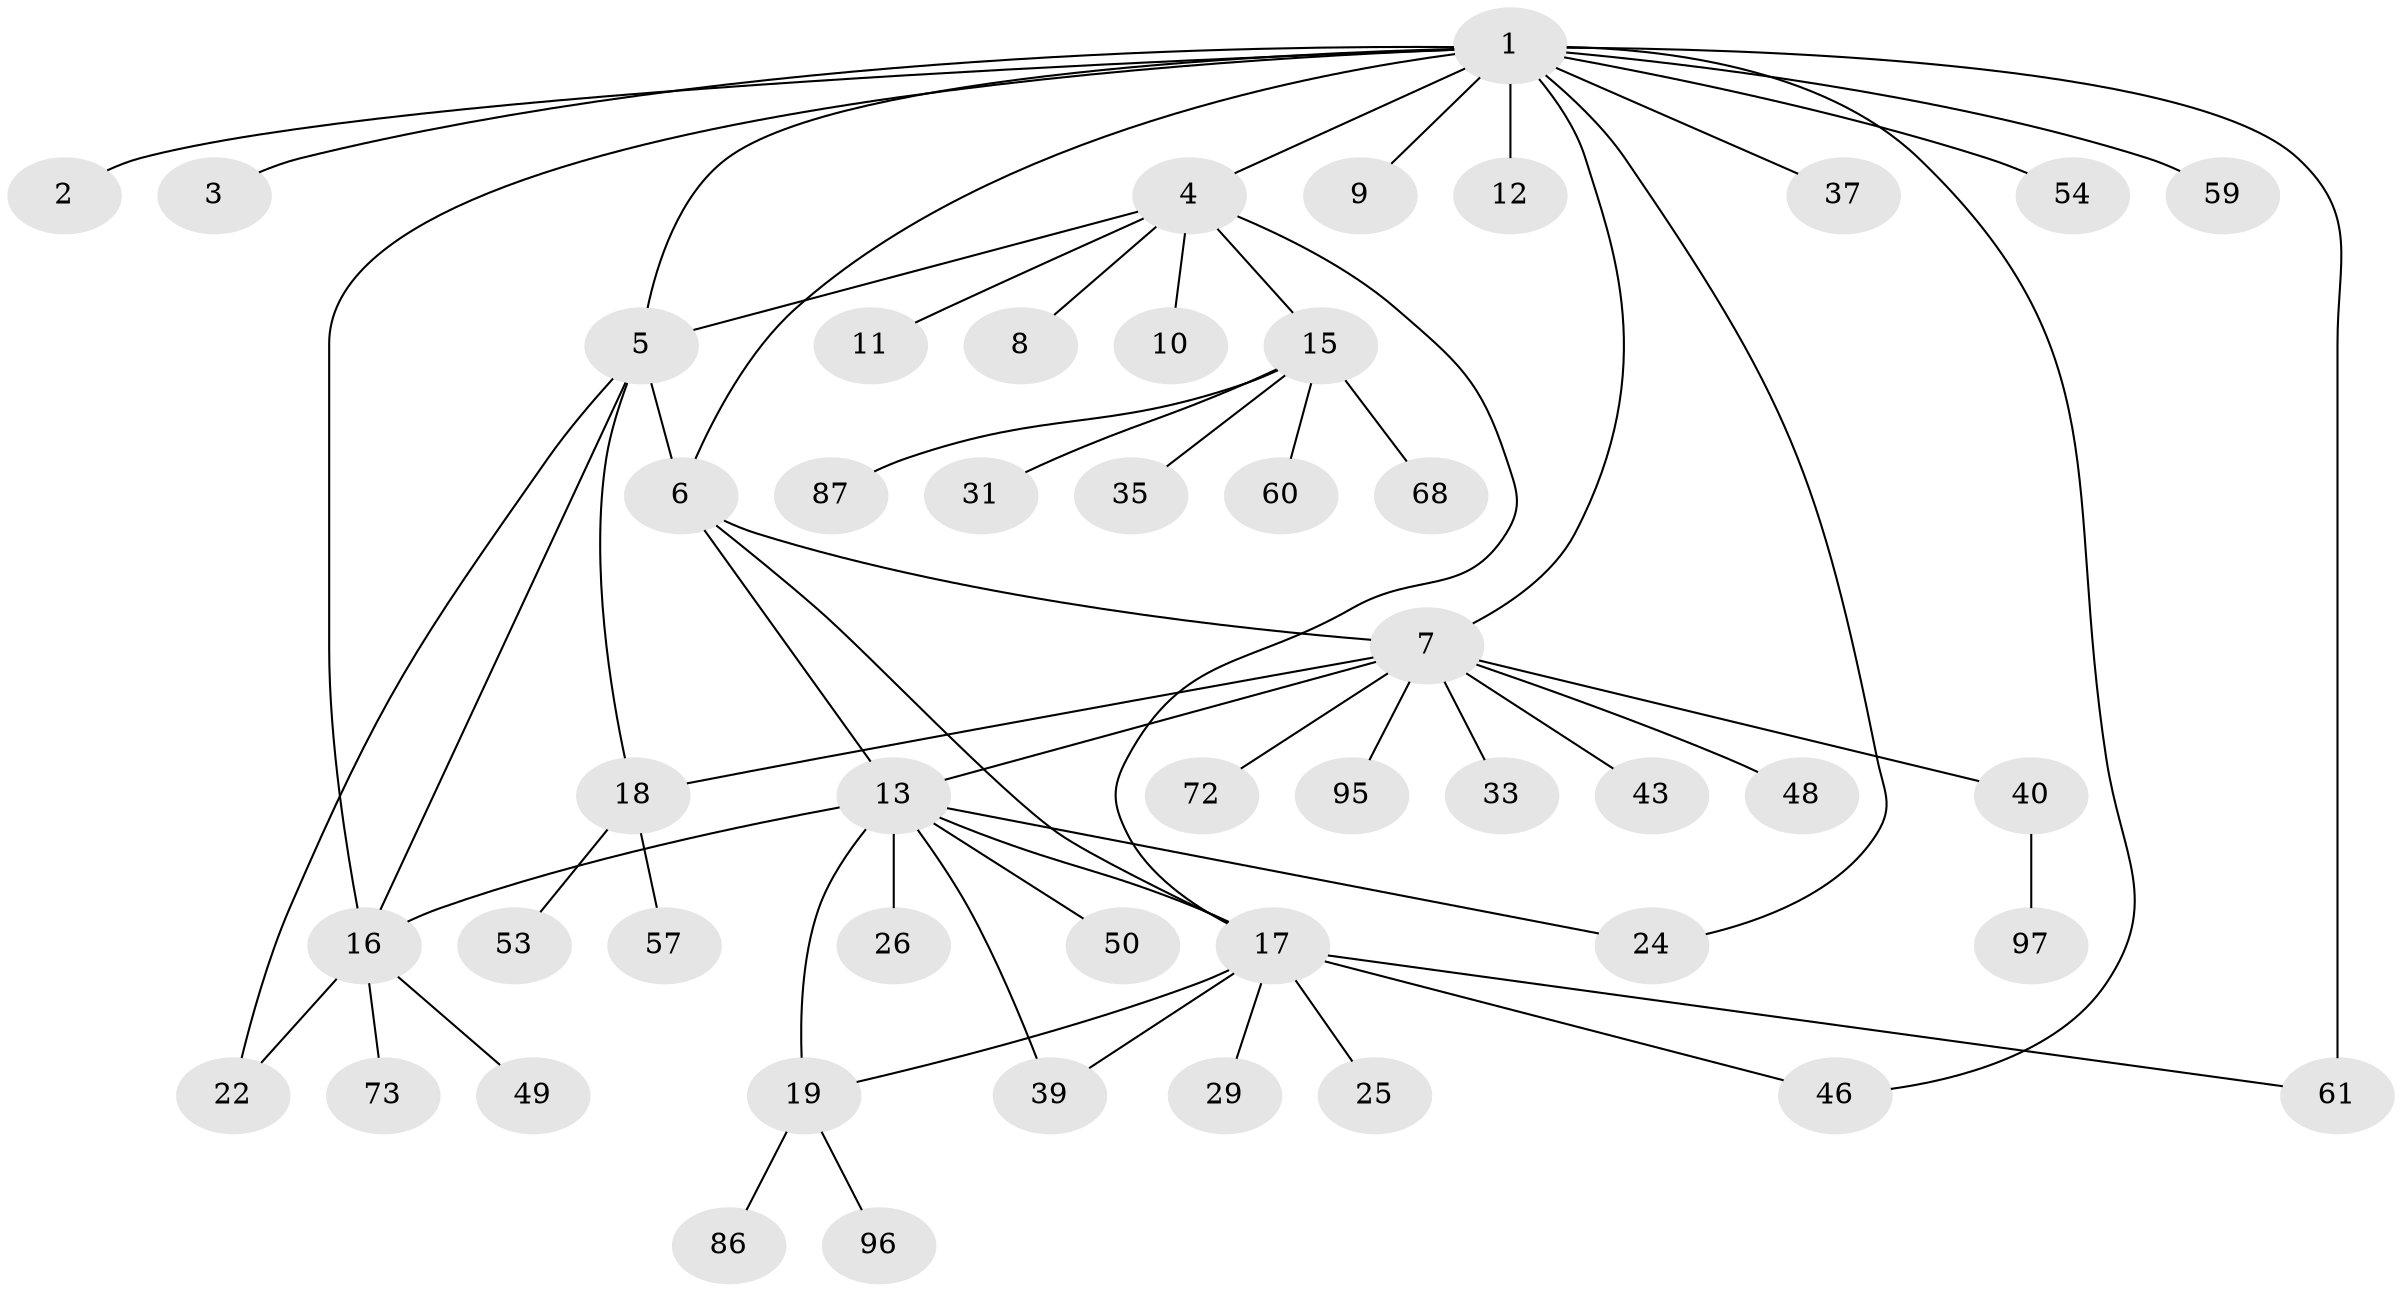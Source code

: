 // original degree distribution, {17: 0.010309278350515464, 1: 0.5670103092783505, 8: 0.030927835051546393, 3: 0.041237113402061855, 5: 0.020618556701030927, 2: 0.20618556701030927, 4: 0.061855670103092786, 6: 0.041237113402061855, 15: 0.010309278350515464, 9: 0.010309278350515464}
// Generated by graph-tools (version 1.1) at 2025/14/03/09/25 04:14:31]
// undirected, 48 vertices, 62 edges
graph export_dot {
graph [start="1"]
  node [color=gray90,style=filled];
  1;
  2;
  3;
  4;
  5 [super="+14+52"];
  6;
  7 [super="+27"];
  8;
  9 [super="+34"];
  10;
  11;
  12;
  13 [super="+44+32+79+90+23"];
  15 [super="+92+30+21"];
  16;
  17 [super="+51+62+58+74+67+76+65+45+41"];
  18;
  19 [super="+42+20"];
  22;
  24 [super="+36"];
  25;
  26;
  29 [super="+56"];
  31 [super="+94"];
  33;
  35;
  37;
  39;
  40;
  43;
  46;
  48 [super="+70"];
  49;
  50 [super="+83+71"];
  53;
  54 [super="+82"];
  57;
  59;
  60;
  61 [super="+93+75"];
  68;
  72;
  73;
  86;
  87;
  95;
  96;
  97;
  1 -- 2;
  1 -- 3;
  1 -- 4;
  1 -- 6;
  1 -- 9;
  1 -- 12;
  1 -- 16;
  1 -- 24;
  1 -- 37;
  1 -- 46;
  1 -- 54;
  1 -- 59;
  1 -- 61 [weight=2];
  1 -- 5 [weight=2];
  1 -- 7;
  4 -- 5;
  4 -- 8;
  4 -- 10;
  4 -- 11;
  4 -- 15;
  4 -- 17 [weight=2];
  5 -- 16;
  5 -- 18;
  5 -- 6;
  5 -- 22;
  6 -- 7;
  6 -- 17;
  6 -- 13;
  7 -- 13;
  7 -- 33;
  7 -- 40;
  7 -- 43;
  7 -- 48;
  7 -- 95;
  7 -- 72;
  7 -- 18;
  13 -- 16;
  13 -- 17;
  13 -- 50;
  13 -- 19;
  13 -- 39;
  13 -- 24;
  13 -- 26;
  15 -- 35;
  15 -- 68;
  15 -- 87;
  15 -- 60;
  15 -- 31;
  16 -- 22;
  16 -- 49;
  16 -- 73;
  17 -- 19;
  17 -- 25;
  17 -- 29;
  17 -- 61;
  17 -- 39;
  17 -- 46;
  18 -- 53;
  18 -- 57;
  19 -- 86;
  19 -- 96;
  40 -- 97;
}
